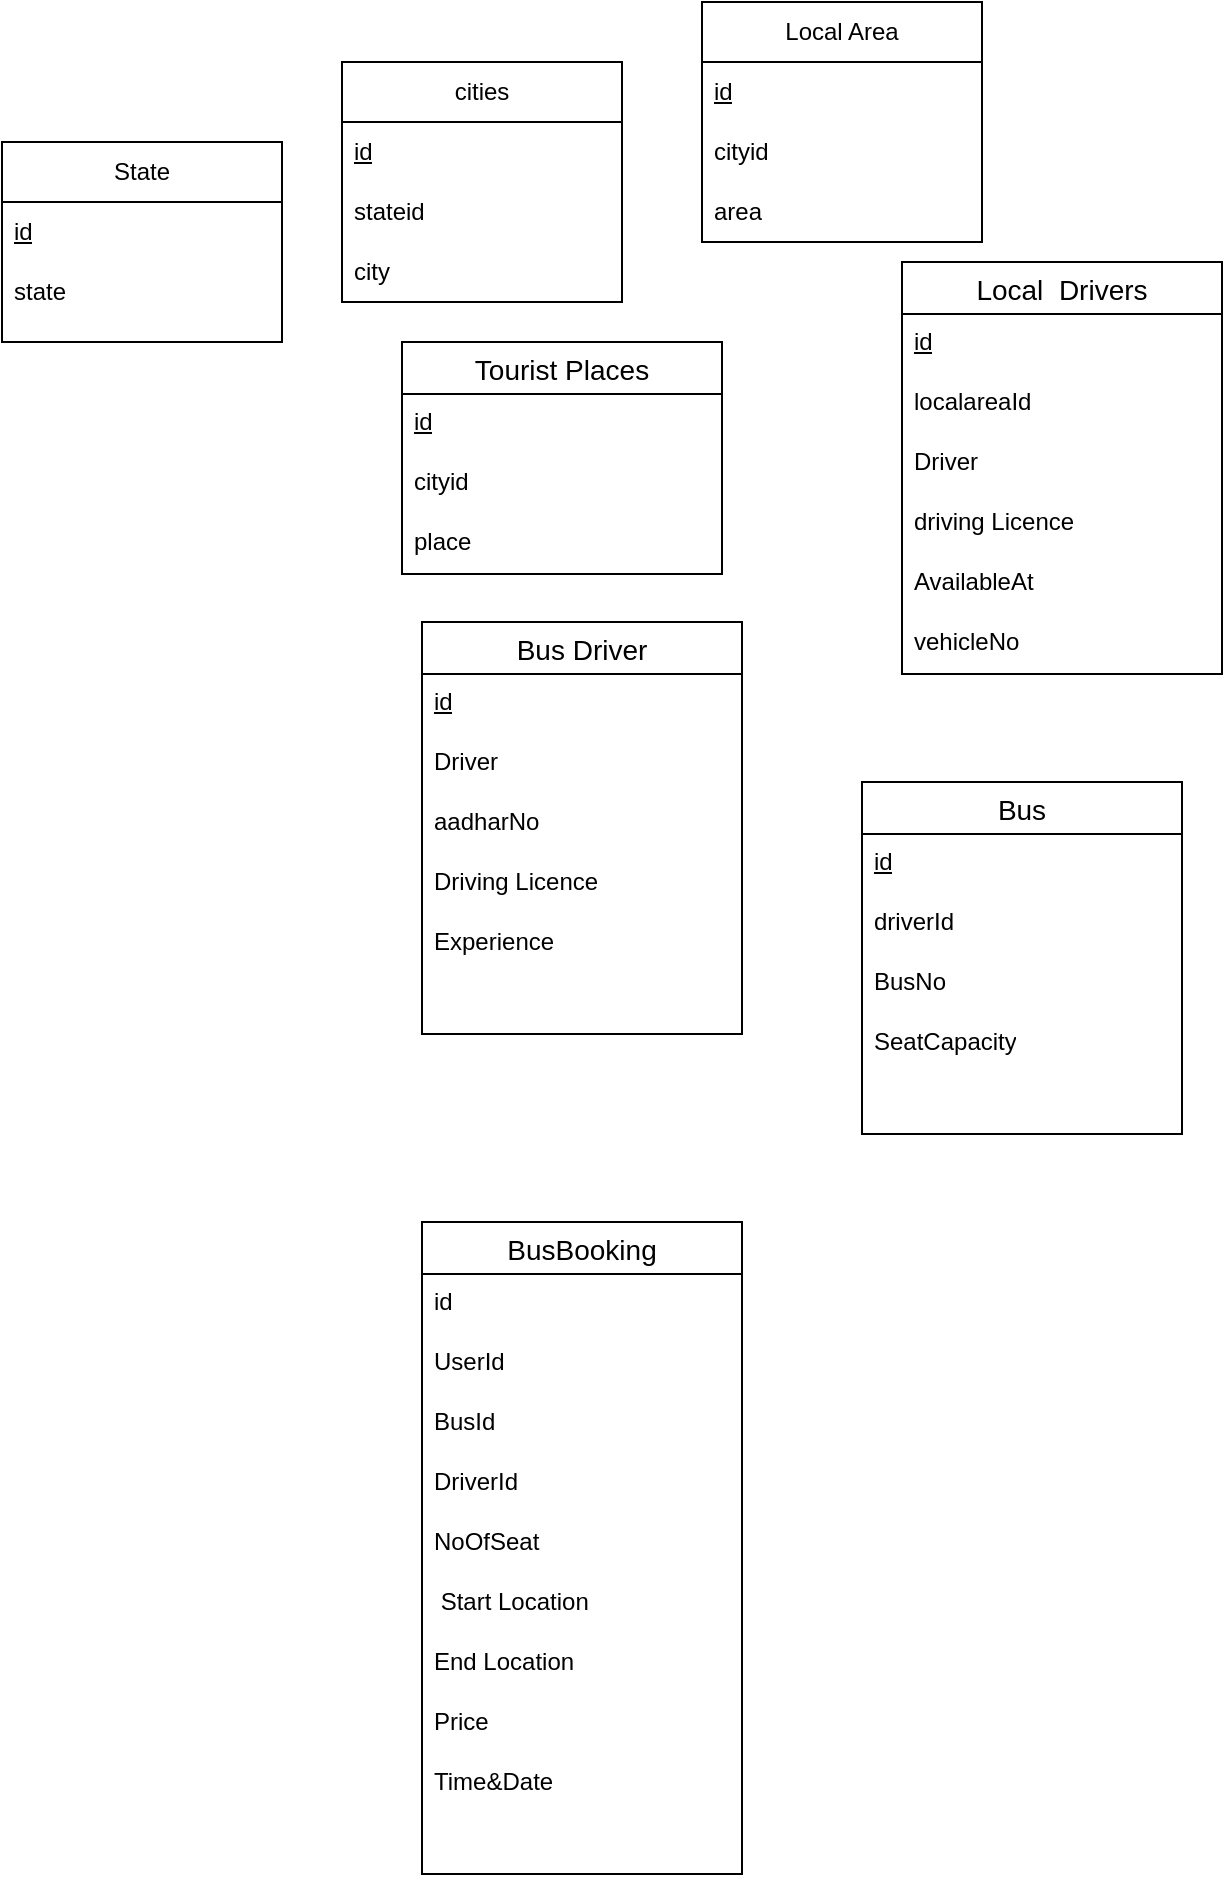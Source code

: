 <mxfile version="22.1.5" type="device">
  <diagram name="Page-1" id="8CoETQQz27uQg4tHBEJx">
    <mxGraphModel dx="602" dy="1436" grid="1" gridSize="10" guides="1" tooltips="1" connect="1" arrows="1" fold="1" page="1" pageScale="1" pageWidth="850" pageHeight="1100" math="0" shadow="0">
      <root>
        <mxCell id="0" />
        <mxCell id="1" parent="0" />
        <mxCell id="wWM-Uo-0awnRgmDOWyHd-33" value="State" style="swimlane;fontStyle=0;childLayout=stackLayout;horizontal=1;startSize=30;horizontalStack=0;resizeParent=1;resizeParentMax=0;resizeLast=0;collapsible=1;marginBottom=0;whiteSpace=wrap;html=1;spacing=2;verticalAlign=middle;" vertex="1" parent="1">
          <mxGeometry x="20" y="50" width="140" height="100" as="geometry" />
        </mxCell>
        <mxCell id="wWM-Uo-0awnRgmDOWyHd-36" value="&lt;u&gt;id&lt;/u&gt;" style="text;strokeColor=none;fillColor=none;align=left;verticalAlign=middle;spacingLeft=4;spacingRight=4;overflow=hidden;points=[[0,0.5],[1,0.5]];portConstraint=eastwest;rotatable=0;whiteSpace=wrap;html=1;" vertex="1" parent="wWM-Uo-0awnRgmDOWyHd-33">
          <mxGeometry y="30" width="140" height="30" as="geometry" />
        </mxCell>
        <mxCell id="wWM-Uo-0awnRgmDOWyHd-34" value="state" style="text;strokeColor=none;fillColor=none;align=left;verticalAlign=middle;spacingLeft=4;spacingRight=4;overflow=hidden;points=[[0,0.5],[1,0.5]];portConstraint=eastwest;rotatable=0;whiteSpace=wrap;html=1;" vertex="1" parent="wWM-Uo-0awnRgmDOWyHd-33">
          <mxGeometry y="60" width="140" height="30" as="geometry" />
        </mxCell>
        <mxCell id="wWM-Uo-0awnRgmDOWyHd-39" style="text;strokeColor=none;fillColor=none;align=left;verticalAlign=middle;spacingLeft=4;spacingRight=4;overflow=hidden;points=[[0,0.5],[1,0.5]];portConstraint=eastwest;rotatable=0;whiteSpace=wrap;html=1;" vertex="1" parent="wWM-Uo-0awnRgmDOWyHd-33">
          <mxGeometry y="90" width="140" height="10" as="geometry" />
        </mxCell>
        <mxCell id="wWM-Uo-0awnRgmDOWyHd-42" value="cities" style="swimlane;fontStyle=0;childLayout=stackLayout;horizontal=1;startSize=30;horizontalStack=0;resizeParent=1;resizeParentMax=0;resizeLast=0;collapsible=1;marginBottom=0;whiteSpace=wrap;html=1;" vertex="1" parent="1">
          <mxGeometry x="190" y="10" width="140" height="120" as="geometry" />
        </mxCell>
        <mxCell id="wWM-Uo-0awnRgmDOWyHd-43" value="&lt;u&gt;id&lt;/u&gt;" style="text;strokeColor=none;fillColor=none;align=left;verticalAlign=middle;spacingLeft=4;spacingRight=4;overflow=hidden;points=[[0,0.5],[1,0.5]];portConstraint=eastwest;rotatable=0;whiteSpace=wrap;html=1;" vertex="1" parent="wWM-Uo-0awnRgmDOWyHd-42">
          <mxGeometry y="30" width="140" height="30" as="geometry" />
        </mxCell>
        <mxCell id="wWM-Uo-0awnRgmDOWyHd-44" value="stateid" style="text;strokeColor=none;fillColor=none;align=left;verticalAlign=middle;spacingLeft=4;spacingRight=4;overflow=hidden;points=[[0,0.5],[1,0.5]];portConstraint=eastwest;rotatable=0;whiteSpace=wrap;html=1;" vertex="1" parent="wWM-Uo-0awnRgmDOWyHd-42">
          <mxGeometry y="60" width="140" height="30" as="geometry" />
        </mxCell>
        <mxCell id="wWM-Uo-0awnRgmDOWyHd-45" value="city" style="text;strokeColor=none;fillColor=none;align=left;verticalAlign=middle;spacingLeft=4;spacingRight=4;overflow=hidden;points=[[0,0.5],[1,0.5]];portConstraint=eastwest;rotatable=0;whiteSpace=wrap;html=1;" vertex="1" parent="wWM-Uo-0awnRgmDOWyHd-42">
          <mxGeometry y="90" width="140" height="30" as="geometry" />
        </mxCell>
        <mxCell id="wWM-Uo-0awnRgmDOWyHd-51" value="Local Area" style="swimlane;fontStyle=0;childLayout=stackLayout;horizontal=1;startSize=30;horizontalStack=0;resizeParent=1;resizeParentMax=0;resizeLast=0;collapsible=1;marginBottom=0;whiteSpace=wrap;html=1;" vertex="1" parent="1">
          <mxGeometry x="370" y="-20" width="140" height="120" as="geometry" />
        </mxCell>
        <mxCell id="wWM-Uo-0awnRgmDOWyHd-52" value="&lt;u&gt;id&lt;/u&gt;" style="text;strokeColor=none;fillColor=none;align=left;verticalAlign=middle;spacingLeft=4;spacingRight=4;overflow=hidden;points=[[0,0.5],[1,0.5]];portConstraint=eastwest;rotatable=0;whiteSpace=wrap;html=1;" vertex="1" parent="wWM-Uo-0awnRgmDOWyHd-51">
          <mxGeometry y="30" width="140" height="30" as="geometry" />
        </mxCell>
        <mxCell id="wWM-Uo-0awnRgmDOWyHd-53" value="cityid" style="text;strokeColor=none;fillColor=none;align=left;verticalAlign=middle;spacingLeft=4;spacingRight=4;overflow=hidden;points=[[0,0.5],[1,0.5]];portConstraint=eastwest;rotatable=0;whiteSpace=wrap;html=1;" vertex="1" parent="wWM-Uo-0awnRgmDOWyHd-51">
          <mxGeometry y="60" width="140" height="30" as="geometry" />
        </mxCell>
        <mxCell id="wWM-Uo-0awnRgmDOWyHd-54" value="area" style="text;strokeColor=none;fillColor=none;align=left;verticalAlign=middle;spacingLeft=4;spacingRight=4;overflow=hidden;points=[[0,0.5],[1,0.5]];portConstraint=eastwest;rotatable=0;whiteSpace=wrap;html=1;" vertex="1" parent="wWM-Uo-0awnRgmDOWyHd-51">
          <mxGeometry y="90" width="140" height="30" as="geometry" />
        </mxCell>
        <mxCell id="wWM-Uo-0awnRgmDOWyHd-55" value="Local  Drivers" style="swimlane;fontStyle=0;childLayout=stackLayout;horizontal=1;startSize=26;horizontalStack=0;resizeParent=1;resizeParentMax=0;resizeLast=0;collapsible=1;marginBottom=0;align=center;fontSize=14;" vertex="1" parent="1">
          <mxGeometry x="470" y="110" width="160" height="206" as="geometry" />
        </mxCell>
        <mxCell id="wWM-Uo-0awnRgmDOWyHd-56" value="&lt;u&gt;id&lt;/u&gt;" style="text;strokeColor=none;fillColor=none;spacingLeft=4;spacingRight=4;overflow=hidden;rotatable=0;points=[[0,0.5],[1,0.5]];portConstraint=eastwest;fontSize=12;whiteSpace=wrap;html=1;" vertex="1" parent="wWM-Uo-0awnRgmDOWyHd-55">
          <mxGeometry y="26" width="160" height="30" as="geometry" />
        </mxCell>
        <mxCell id="wWM-Uo-0awnRgmDOWyHd-57" value="localareaId" style="text;strokeColor=none;fillColor=none;spacingLeft=4;spacingRight=4;overflow=hidden;rotatable=0;points=[[0,0.5],[1,0.5]];portConstraint=eastwest;fontSize=12;whiteSpace=wrap;html=1;" vertex="1" parent="wWM-Uo-0awnRgmDOWyHd-55">
          <mxGeometry y="56" width="160" height="30" as="geometry" />
        </mxCell>
        <mxCell id="wWM-Uo-0awnRgmDOWyHd-58" value="Driver" style="text;strokeColor=none;fillColor=none;spacingLeft=4;spacingRight=4;overflow=hidden;rotatable=0;points=[[0,0.5],[1,0.5]];portConstraint=eastwest;fontSize=12;whiteSpace=wrap;html=1;" vertex="1" parent="wWM-Uo-0awnRgmDOWyHd-55">
          <mxGeometry y="86" width="160" height="30" as="geometry" />
        </mxCell>
        <mxCell id="wWM-Uo-0awnRgmDOWyHd-60" value="driving Licence" style="text;strokeColor=none;fillColor=none;spacingLeft=4;spacingRight=4;overflow=hidden;rotatable=0;points=[[0,0.5],[1,0.5]];portConstraint=eastwest;fontSize=12;whiteSpace=wrap;html=1;" vertex="1" parent="wWM-Uo-0awnRgmDOWyHd-55">
          <mxGeometry y="116" width="160" height="30" as="geometry" />
        </mxCell>
        <mxCell id="wWM-Uo-0awnRgmDOWyHd-61" value="AvailableAt" style="text;strokeColor=none;fillColor=none;spacingLeft=4;spacingRight=4;overflow=hidden;rotatable=0;points=[[0,0.5],[1,0.5]];portConstraint=eastwest;fontSize=12;whiteSpace=wrap;html=1;" vertex="1" parent="wWM-Uo-0awnRgmDOWyHd-55">
          <mxGeometry y="146" width="160" height="30" as="geometry" />
        </mxCell>
        <mxCell id="wWM-Uo-0awnRgmDOWyHd-71" value="vehicleNo" style="text;strokeColor=none;fillColor=none;spacingLeft=4;spacingRight=4;overflow=hidden;rotatable=0;points=[[0,0.5],[1,0.5]];portConstraint=eastwest;fontSize=12;whiteSpace=wrap;html=1;" vertex="1" parent="wWM-Uo-0awnRgmDOWyHd-55">
          <mxGeometry y="176" width="160" height="30" as="geometry" />
        </mxCell>
        <mxCell id="wWM-Uo-0awnRgmDOWyHd-62" value="Tourist Places" style="swimlane;fontStyle=0;childLayout=stackLayout;horizontal=1;startSize=26;horizontalStack=0;resizeParent=1;resizeParentMax=0;resizeLast=0;collapsible=1;marginBottom=0;align=center;fontSize=14;" vertex="1" parent="1">
          <mxGeometry x="220" y="150" width="160" height="116" as="geometry" />
        </mxCell>
        <mxCell id="wWM-Uo-0awnRgmDOWyHd-63" value="&lt;u&gt;id&lt;/u&gt;" style="text;strokeColor=none;fillColor=none;spacingLeft=4;spacingRight=4;overflow=hidden;rotatable=0;points=[[0,0.5],[1,0.5]];portConstraint=eastwest;fontSize=12;whiteSpace=wrap;html=1;" vertex="1" parent="wWM-Uo-0awnRgmDOWyHd-62">
          <mxGeometry y="26" width="160" height="30" as="geometry" />
        </mxCell>
        <mxCell id="wWM-Uo-0awnRgmDOWyHd-64" value="cityid" style="text;strokeColor=none;fillColor=none;spacingLeft=4;spacingRight=4;overflow=hidden;rotatable=0;points=[[0,0.5],[1,0.5]];portConstraint=eastwest;fontSize=12;whiteSpace=wrap;html=1;" vertex="1" parent="wWM-Uo-0awnRgmDOWyHd-62">
          <mxGeometry y="56" width="160" height="30" as="geometry" />
        </mxCell>
        <mxCell id="wWM-Uo-0awnRgmDOWyHd-65" value="place" style="text;strokeColor=none;fillColor=none;spacingLeft=4;spacingRight=4;overflow=hidden;rotatable=0;points=[[0,0.5],[1,0.5]];portConstraint=eastwest;fontSize=12;whiteSpace=wrap;html=1;" vertex="1" parent="wWM-Uo-0awnRgmDOWyHd-62">
          <mxGeometry y="86" width="160" height="30" as="geometry" />
        </mxCell>
        <mxCell id="wWM-Uo-0awnRgmDOWyHd-67" value="Bus Driver" style="swimlane;fontStyle=0;childLayout=stackLayout;horizontal=1;startSize=26;horizontalStack=0;resizeParent=1;resizeParentMax=0;resizeLast=0;collapsible=1;marginBottom=0;align=center;fontSize=14;" vertex="1" parent="1">
          <mxGeometry x="230" y="290" width="160" height="206" as="geometry" />
        </mxCell>
        <mxCell id="wWM-Uo-0awnRgmDOWyHd-68" value="&lt;u&gt;id&lt;/u&gt;" style="text;strokeColor=none;fillColor=none;spacingLeft=4;spacingRight=4;overflow=hidden;rotatable=0;points=[[0,0.5],[1,0.5]];portConstraint=eastwest;fontSize=12;whiteSpace=wrap;html=1;" vertex="1" parent="wWM-Uo-0awnRgmDOWyHd-67">
          <mxGeometry y="26" width="160" height="30" as="geometry" />
        </mxCell>
        <mxCell id="wWM-Uo-0awnRgmDOWyHd-69" value="Driver&lt;span style=&quot;white-space: pre;&quot;&gt;&#x9;&lt;/span&gt;&lt;span style=&quot;white-space: pre;&quot;&gt;&#x9;&lt;/span&gt;&lt;span style=&quot;white-space: pre;&quot;&gt;&#x9;&lt;/span&gt;&lt;span style=&quot;white-space: pre;&quot;&gt;&#x9;&lt;/span&gt;&lt;span style=&quot;white-space: pre;&quot;&gt;&#x9;&lt;/span&gt;&lt;span style=&quot;white-space: pre;&quot;&gt;&#x9;&lt;/span&gt;" style="text;strokeColor=none;fillColor=none;spacingLeft=4;spacingRight=4;overflow=hidden;rotatable=0;points=[[0,0.5],[1,0.5]];portConstraint=eastwest;fontSize=12;whiteSpace=wrap;html=1;" vertex="1" parent="wWM-Uo-0awnRgmDOWyHd-67">
          <mxGeometry y="56" width="160" height="30" as="geometry" />
        </mxCell>
        <mxCell id="wWM-Uo-0awnRgmDOWyHd-70" value="aadharNo" style="text;strokeColor=none;fillColor=none;spacingLeft=4;spacingRight=4;overflow=hidden;rotatable=0;points=[[0,0.5],[1,0.5]];portConstraint=eastwest;fontSize=12;whiteSpace=wrap;html=1;" vertex="1" parent="wWM-Uo-0awnRgmDOWyHd-67">
          <mxGeometry y="86" width="160" height="30" as="geometry" />
        </mxCell>
        <mxCell id="wWM-Uo-0awnRgmDOWyHd-72" value="Driving Licence" style="text;strokeColor=none;fillColor=none;spacingLeft=4;spacingRight=4;overflow=hidden;rotatable=0;points=[[0,0.5],[1,0.5]];portConstraint=eastwest;fontSize=12;whiteSpace=wrap;html=1;" vertex="1" parent="wWM-Uo-0awnRgmDOWyHd-67">
          <mxGeometry y="116" width="160" height="30" as="geometry" />
        </mxCell>
        <mxCell id="wWM-Uo-0awnRgmDOWyHd-73" value="Experience" style="text;strokeColor=none;fillColor=none;spacingLeft=4;spacingRight=4;overflow=hidden;rotatable=0;points=[[0,0.5],[1,0.5]];portConstraint=eastwest;fontSize=12;whiteSpace=wrap;html=1;" vertex="1" parent="wWM-Uo-0awnRgmDOWyHd-67">
          <mxGeometry y="146" width="160" height="30" as="geometry" />
        </mxCell>
        <mxCell id="wWM-Uo-0awnRgmDOWyHd-74" style="text;strokeColor=none;fillColor=none;spacingLeft=4;spacingRight=4;overflow=hidden;rotatable=0;points=[[0,0.5],[1,0.5]];portConstraint=eastwest;fontSize=12;whiteSpace=wrap;html=1;" vertex="1" parent="wWM-Uo-0awnRgmDOWyHd-67">
          <mxGeometry y="176" width="160" height="30" as="geometry" />
        </mxCell>
        <mxCell id="wWM-Uo-0awnRgmDOWyHd-75" value="Bus" style="swimlane;fontStyle=0;childLayout=stackLayout;horizontal=1;startSize=26;horizontalStack=0;resizeParent=1;resizeParentMax=0;resizeLast=0;collapsible=1;marginBottom=0;align=center;fontSize=14;" vertex="1" parent="1">
          <mxGeometry x="450" y="370" width="160" height="176" as="geometry" />
        </mxCell>
        <mxCell id="wWM-Uo-0awnRgmDOWyHd-76" value="&lt;u&gt;id&lt;/u&gt;" style="text;strokeColor=none;fillColor=none;spacingLeft=4;spacingRight=4;overflow=hidden;rotatable=0;points=[[0,0.5],[1,0.5]];portConstraint=eastwest;fontSize=12;whiteSpace=wrap;html=1;" vertex="1" parent="wWM-Uo-0awnRgmDOWyHd-75">
          <mxGeometry y="26" width="160" height="30" as="geometry" />
        </mxCell>
        <mxCell id="wWM-Uo-0awnRgmDOWyHd-80" value="driverId" style="text;strokeColor=none;fillColor=none;spacingLeft=4;spacingRight=4;overflow=hidden;rotatable=0;points=[[0,0.5],[1,0.5]];portConstraint=eastwest;fontSize=12;whiteSpace=wrap;html=1;" vertex="1" parent="wWM-Uo-0awnRgmDOWyHd-75">
          <mxGeometry y="56" width="160" height="30" as="geometry" />
        </mxCell>
        <mxCell id="wWM-Uo-0awnRgmDOWyHd-77" value="BusNo" style="text;strokeColor=none;fillColor=none;spacingLeft=4;spacingRight=4;overflow=hidden;rotatable=0;points=[[0,0.5],[1,0.5]];portConstraint=eastwest;fontSize=12;whiteSpace=wrap;html=1;" vertex="1" parent="wWM-Uo-0awnRgmDOWyHd-75">
          <mxGeometry y="86" width="160" height="30" as="geometry" />
        </mxCell>
        <mxCell id="wWM-Uo-0awnRgmDOWyHd-78" value="SeatCapacity" style="text;strokeColor=none;fillColor=none;spacingLeft=4;spacingRight=4;overflow=hidden;rotatable=0;points=[[0,0.5],[1,0.5]];portConstraint=eastwest;fontSize=12;whiteSpace=wrap;html=1;" vertex="1" parent="wWM-Uo-0awnRgmDOWyHd-75">
          <mxGeometry y="116" width="160" height="30" as="geometry" />
        </mxCell>
        <mxCell id="wWM-Uo-0awnRgmDOWyHd-79" style="text;strokeColor=none;fillColor=none;spacingLeft=4;spacingRight=4;overflow=hidden;rotatable=0;points=[[0,0.5],[1,0.5]];portConstraint=eastwest;fontSize=12;whiteSpace=wrap;html=1;" vertex="1" parent="wWM-Uo-0awnRgmDOWyHd-75">
          <mxGeometry y="146" width="160" height="30" as="geometry" />
        </mxCell>
        <mxCell id="wWM-Uo-0awnRgmDOWyHd-81" value="BusBooking" style="swimlane;fontStyle=0;childLayout=stackLayout;horizontal=1;startSize=26;horizontalStack=0;resizeParent=1;resizeParentMax=0;resizeLast=0;collapsible=1;marginBottom=0;align=center;fontSize=14;" vertex="1" parent="1">
          <mxGeometry x="230" y="590" width="160" height="326" as="geometry" />
        </mxCell>
        <mxCell id="wWM-Uo-0awnRgmDOWyHd-82" value="id" style="text;strokeColor=none;fillColor=none;spacingLeft=4;spacingRight=4;overflow=hidden;rotatable=0;points=[[0,0.5],[1,0.5]];portConstraint=eastwest;fontSize=12;whiteSpace=wrap;html=1;" vertex="1" parent="wWM-Uo-0awnRgmDOWyHd-81">
          <mxGeometry y="26" width="160" height="30" as="geometry" />
        </mxCell>
        <mxCell id="wWM-Uo-0awnRgmDOWyHd-83" value="UserId" style="text;strokeColor=none;fillColor=none;spacingLeft=4;spacingRight=4;overflow=hidden;rotatable=0;points=[[0,0.5],[1,0.5]];portConstraint=eastwest;fontSize=12;whiteSpace=wrap;html=1;" vertex="1" parent="wWM-Uo-0awnRgmDOWyHd-81">
          <mxGeometry y="56" width="160" height="30" as="geometry" />
        </mxCell>
        <mxCell id="wWM-Uo-0awnRgmDOWyHd-84" value="BusId" style="text;strokeColor=none;fillColor=none;spacingLeft=4;spacingRight=4;overflow=hidden;rotatable=0;points=[[0,0.5],[1,0.5]];portConstraint=eastwest;fontSize=12;whiteSpace=wrap;html=1;" vertex="1" parent="wWM-Uo-0awnRgmDOWyHd-81">
          <mxGeometry y="86" width="160" height="30" as="geometry" />
        </mxCell>
        <mxCell id="wWM-Uo-0awnRgmDOWyHd-87" value="DriverId" style="text;strokeColor=none;fillColor=none;spacingLeft=4;spacingRight=4;overflow=hidden;rotatable=0;points=[[0,0.5],[1,0.5]];portConstraint=eastwest;fontSize=12;whiteSpace=wrap;html=1;" vertex="1" parent="wWM-Uo-0awnRgmDOWyHd-81">
          <mxGeometry y="116" width="160" height="30" as="geometry" />
        </mxCell>
        <mxCell id="wWM-Uo-0awnRgmDOWyHd-86" value="NoOfSeat" style="text;strokeColor=none;fillColor=none;spacingLeft=4;spacingRight=4;overflow=hidden;rotatable=0;points=[[0,0.5],[1,0.5]];portConstraint=eastwest;fontSize=12;whiteSpace=wrap;html=1;" vertex="1" parent="wWM-Uo-0awnRgmDOWyHd-81">
          <mxGeometry y="146" width="160" height="30" as="geometry" />
        </mxCell>
        <mxCell id="wWM-Uo-0awnRgmDOWyHd-85" value="&amp;nbsp;Start Location" style="text;strokeColor=none;fillColor=none;spacingLeft=4;spacingRight=4;overflow=hidden;rotatable=0;points=[[0,0.5],[1,0.5]];portConstraint=eastwest;fontSize=12;whiteSpace=wrap;html=1;" vertex="1" parent="wWM-Uo-0awnRgmDOWyHd-81">
          <mxGeometry y="176" width="160" height="30" as="geometry" />
        </mxCell>
        <mxCell id="wWM-Uo-0awnRgmDOWyHd-88" value="End Location" style="text;strokeColor=none;fillColor=none;spacingLeft=4;spacingRight=4;overflow=hidden;rotatable=0;points=[[0,0.5],[1,0.5]];portConstraint=eastwest;fontSize=12;whiteSpace=wrap;html=1;" vertex="1" parent="wWM-Uo-0awnRgmDOWyHd-81">
          <mxGeometry y="206" width="160" height="30" as="geometry" />
        </mxCell>
        <mxCell id="wWM-Uo-0awnRgmDOWyHd-89" value="Price" style="text;strokeColor=none;fillColor=none;spacingLeft=4;spacingRight=4;overflow=hidden;rotatable=0;points=[[0,0.5],[1,0.5]];portConstraint=eastwest;fontSize=12;whiteSpace=wrap;html=1;" vertex="1" parent="wWM-Uo-0awnRgmDOWyHd-81">
          <mxGeometry y="236" width="160" height="30" as="geometry" />
        </mxCell>
        <mxCell id="wWM-Uo-0awnRgmDOWyHd-90" value="Time&amp;amp;Date" style="text;strokeColor=none;fillColor=none;spacingLeft=4;spacingRight=4;overflow=hidden;rotatable=0;points=[[0,0.5],[1,0.5]];portConstraint=eastwest;fontSize=12;whiteSpace=wrap;html=1;" vertex="1" parent="wWM-Uo-0awnRgmDOWyHd-81">
          <mxGeometry y="266" width="160" height="30" as="geometry" />
        </mxCell>
        <mxCell id="wWM-Uo-0awnRgmDOWyHd-91" style="text;strokeColor=none;fillColor=none;spacingLeft=4;spacingRight=4;overflow=hidden;rotatable=0;points=[[0,0.5],[1,0.5]];portConstraint=eastwest;fontSize=12;whiteSpace=wrap;html=1;" vertex="1" parent="wWM-Uo-0awnRgmDOWyHd-81">
          <mxGeometry y="296" width="160" height="30" as="geometry" />
        </mxCell>
      </root>
    </mxGraphModel>
  </diagram>
</mxfile>
